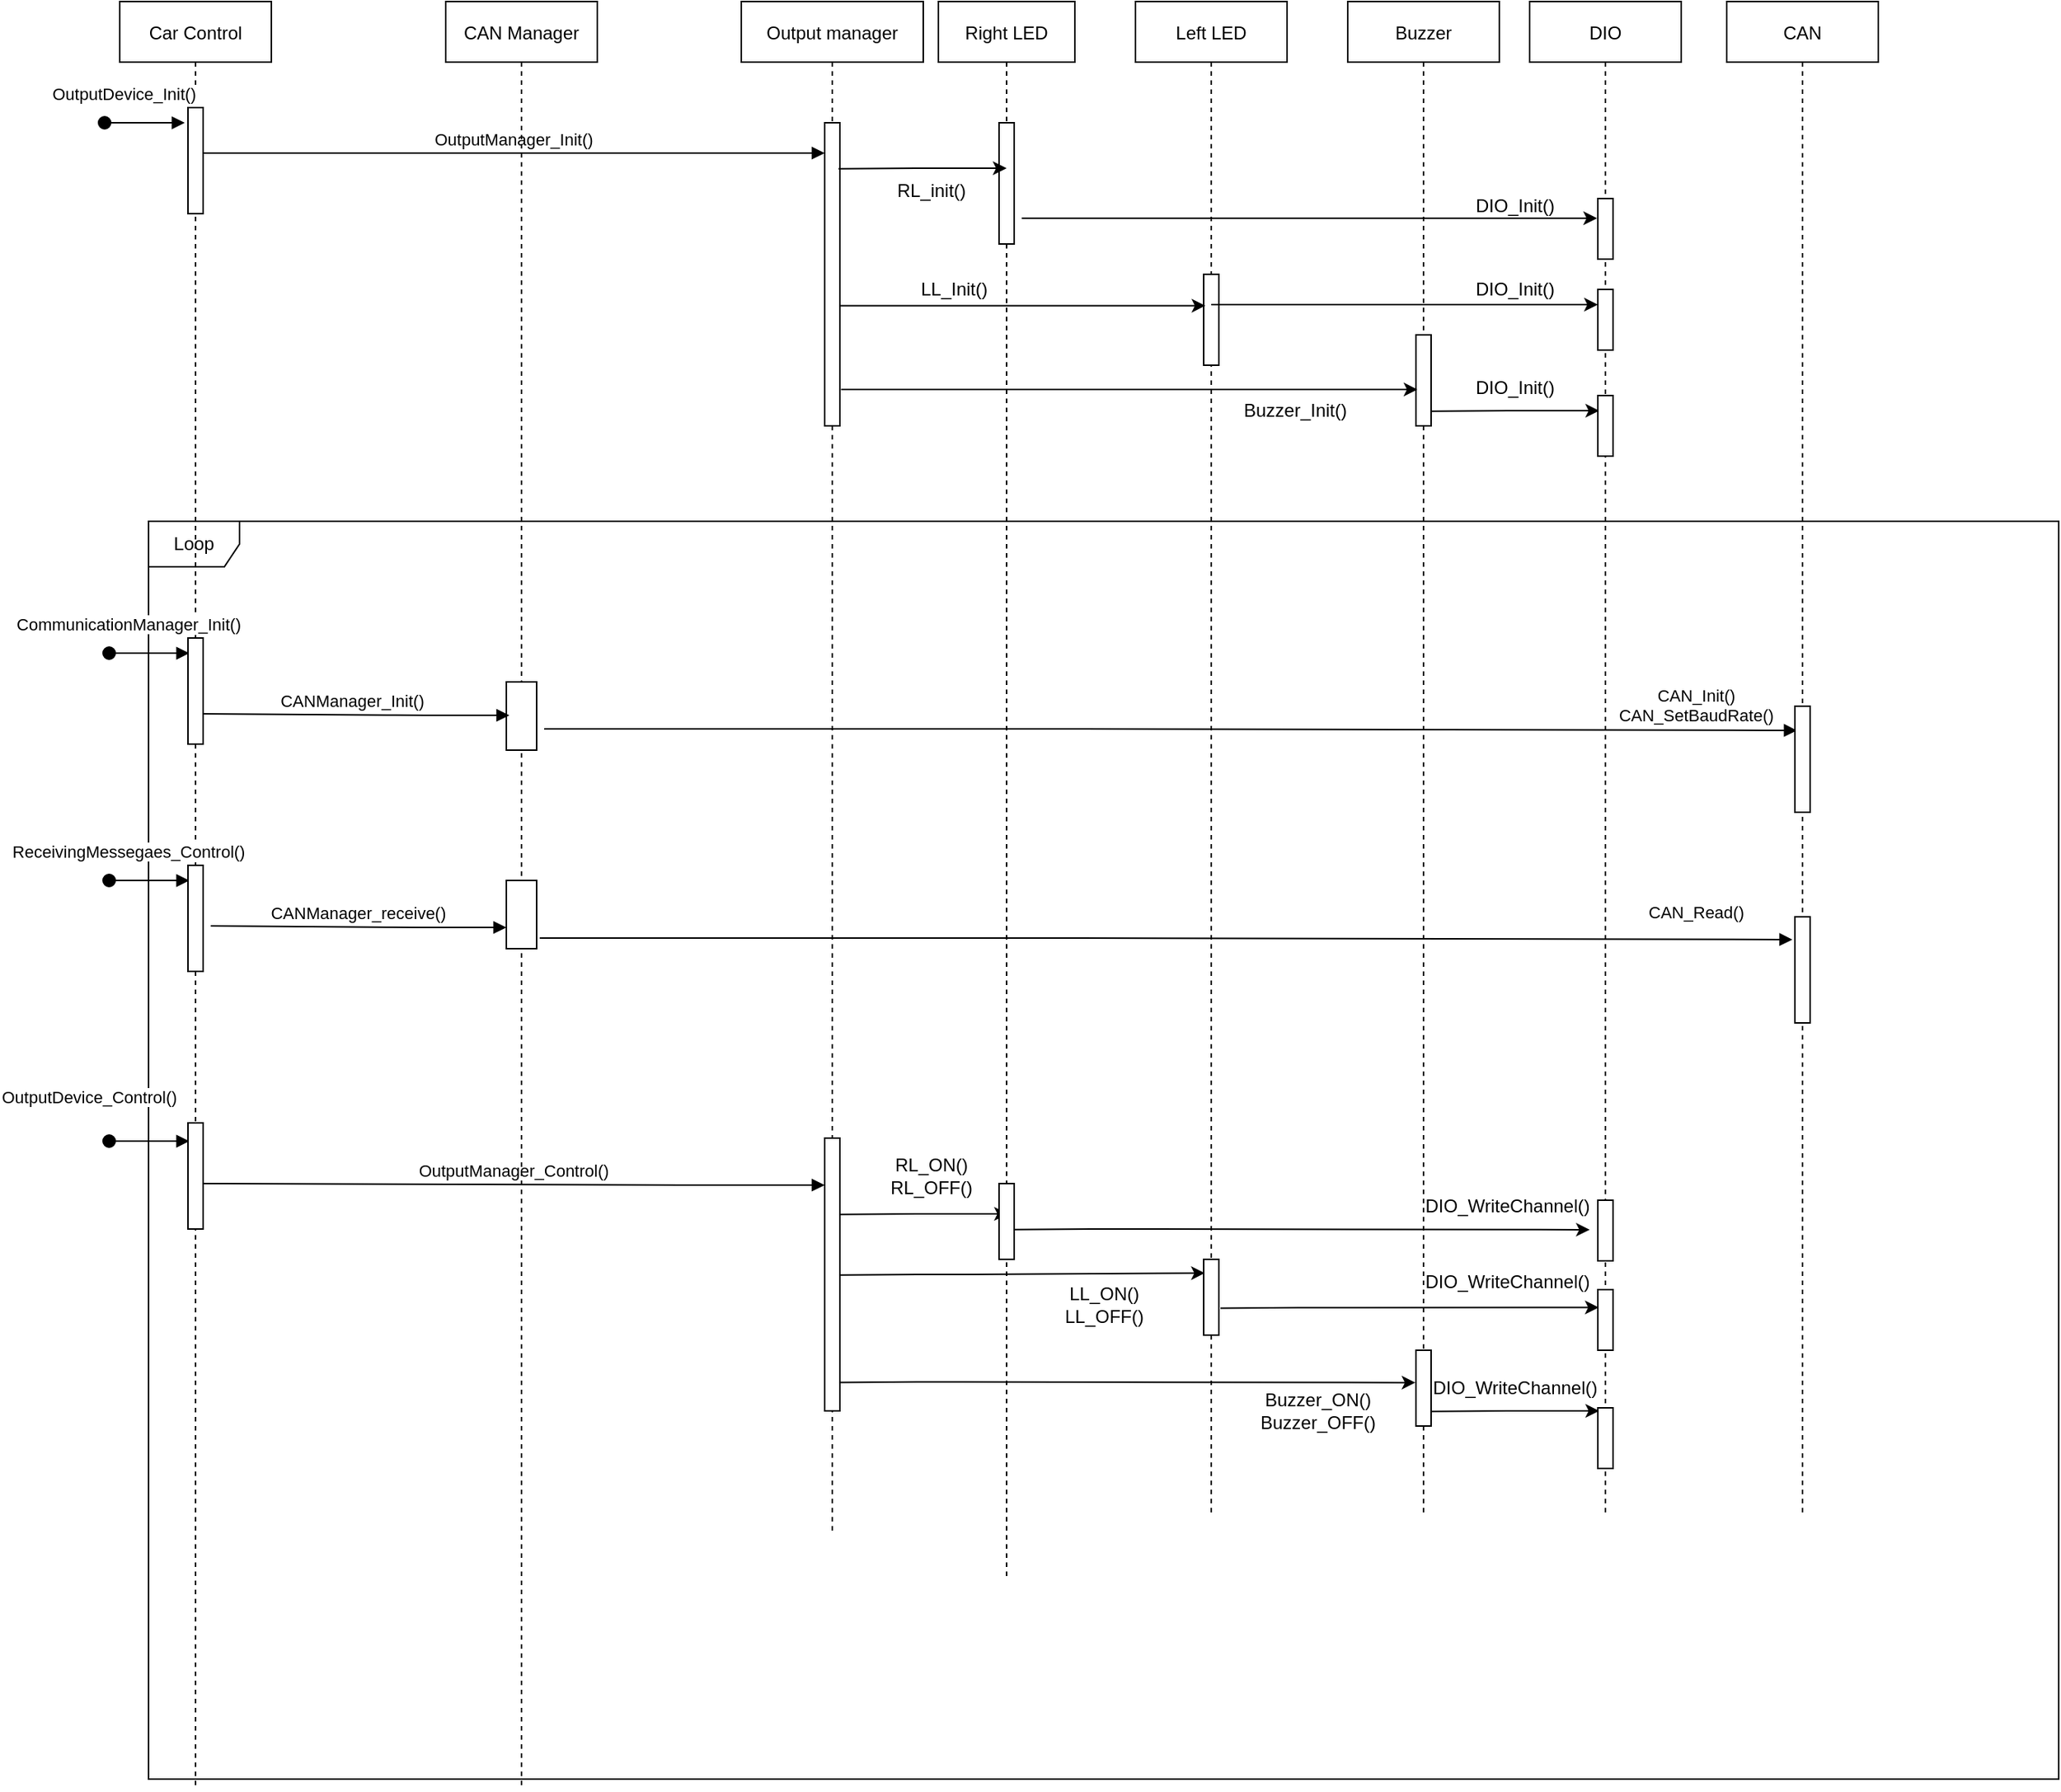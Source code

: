 <mxfile version="20.3.0" type="device"><diagram id="kgpKYQtTHZ0yAKxKKP6v" name="Page-1"><mxGraphModel dx="1736" dy="1106" grid="1" gridSize="10" guides="1" tooltips="1" connect="1" arrows="1" fold="1" page="1" pageScale="1" pageWidth="850" pageHeight="1100" math="0" shadow="0"><root><mxCell id="0"/><mxCell id="1" parent="0"/><mxCell id="5WjwMjqmcZI9eiK9a02o-40" value="Loop" style="shape=umlFrame;whiteSpace=wrap;html=1;" vertex="1" parent="1"><mxGeometry x="139" y="423" width="1260" height="830" as="geometry"/></mxCell><mxCell id="3nuBFxr9cyL0pnOWT2aG-1" value="Car Control" style="shape=umlLifeline;perimeter=lifelinePerimeter;container=1;collapsible=0;recursiveResize=0;rounded=0;shadow=0;strokeWidth=1;" parent="1" vertex="1"><mxGeometry x="120" y="80" width="100" height="1180" as="geometry"/></mxCell><mxCell id="3nuBFxr9cyL0pnOWT2aG-2" value="" style="points=[];perimeter=orthogonalPerimeter;rounded=0;shadow=0;strokeWidth=1;" parent="3nuBFxr9cyL0pnOWT2aG-1" vertex="1"><mxGeometry x="45" y="70" width="10" height="70" as="geometry"/></mxCell><mxCell id="5WjwMjqmcZI9eiK9a02o-41" value="CommunicationManager_Init()" style="verticalAlign=bottom;startArrow=oval;endArrow=block;startSize=8;shadow=0;strokeWidth=1;entryX=-0.214;entryY=0.143;entryDx=0;entryDy=0;entryPerimeter=0;" edge="1" parent="3nuBFxr9cyL0pnOWT2aG-1"><mxGeometry x="-0.5" y="10" relative="1" as="geometry"><mxPoint x="-7" y="430" as="sourcePoint"/><mxPoint x="45.86" y="430.01" as="targetPoint"/><mxPoint as="offset"/></mxGeometry></mxCell><mxCell id="5WjwMjqmcZI9eiK9a02o-109" value="ReceivingMessegaes_Control()" style="verticalAlign=bottom;startArrow=oval;endArrow=block;startSize=8;shadow=0;strokeWidth=1;entryX=-0.214;entryY=0.143;entryDx=0;entryDy=0;entryPerimeter=0;" edge="1" parent="3nuBFxr9cyL0pnOWT2aG-1"><mxGeometry x="-0.5" y="10" relative="1" as="geometry"><mxPoint x="-7" y="580.0" as="sourcePoint"/><mxPoint x="45.86" y="580.01" as="targetPoint"/><mxPoint as="offset"/></mxGeometry></mxCell><mxCell id="5WjwMjqmcZI9eiK9a02o-110" value="" style="points=[];perimeter=orthogonalPerimeter;rounded=0;shadow=0;strokeWidth=1;" vertex="1" parent="3nuBFxr9cyL0pnOWT2aG-1"><mxGeometry x="45" y="570" width="10" height="70" as="geometry"/></mxCell><mxCell id="5WjwMjqmcZI9eiK9a02o-111" value="OutputDevice_Control()" style="verticalAlign=bottom;startArrow=oval;endArrow=block;startSize=8;shadow=0;strokeWidth=1;entryX=-0.214;entryY=0.143;entryDx=0;entryDy=0;entryPerimeter=0;" edge="1" parent="3nuBFxr9cyL0pnOWT2aG-1"><mxGeometry x="-1" y="24" relative="1" as="geometry"><mxPoint x="-7" y="752.0" as="sourcePoint"/><mxPoint x="45.86" y="752.01" as="targetPoint"/><mxPoint x="-13" y="4" as="offset"/></mxGeometry></mxCell><mxCell id="5WjwMjqmcZI9eiK9a02o-112" value="" style="points=[];perimeter=orthogonalPerimeter;rounded=0;shadow=0;strokeWidth=1;" vertex="1" parent="3nuBFxr9cyL0pnOWT2aG-1"><mxGeometry x="45" y="740" width="10" height="70" as="geometry"/></mxCell><mxCell id="5WjwMjqmcZI9eiK9a02o-118" value="OutputManager_Control()" style="verticalAlign=bottom;endArrow=block;shadow=0;strokeWidth=1;exitX=1.5;exitY=0.571;exitDx=0;exitDy=0;exitPerimeter=0;" edge="1" parent="3nuBFxr9cyL0pnOWT2aG-1" target="5WjwMjqmcZI9eiK9a02o-45"><mxGeometry relative="1" as="geometry"><mxPoint x="55" y="780.0" as="sourcePoint"/><mxPoint x="250" y="781.03" as="targetPoint"/><Array as="points"><mxPoint x="380" y="781"/></Array></mxGeometry></mxCell><mxCell id="3nuBFxr9cyL0pnOWT2aG-8" value="OutputManager_Init()" style="verticalAlign=bottom;endArrow=block;shadow=0;strokeWidth=1;" parent="1" source="3nuBFxr9cyL0pnOWT2aG-2" target="5WjwMjqmcZI9eiK9a02o-5" edge="1"><mxGeometry relative="1" as="geometry"><mxPoint x="275" y="160" as="sourcePoint"/><Array as="points"><mxPoint x="520" y="180"/></Array></mxGeometry></mxCell><mxCell id="5WjwMjqmcZI9eiK9a02o-2" value="CAN Manager" style="shape=umlLifeline;perimeter=lifelinePerimeter;container=1;collapsible=0;recursiveResize=0;rounded=0;shadow=0;strokeWidth=1;" vertex="1" parent="1"><mxGeometry x="335" y="80" width="100" height="1180" as="geometry"/></mxCell><mxCell id="5WjwMjqmcZI9eiK9a02o-3" value="" style="points=[];perimeter=orthogonalPerimeter;rounded=0;shadow=0;strokeWidth=1;direction=south;" vertex="1" parent="5WjwMjqmcZI9eiK9a02o-2"><mxGeometry x="40" y="449" width="20" height="45" as="geometry"/></mxCell><mxCell id="5WjwMjqmcZI9eiK9a02o-58" value="CANManager_Init()" style="verticalAlign=bottom;endArrow=block;shadow=0;strokeWidth=1;" edge="1" parent="5WjwMjqmcZI9eiK9a02o-2"><mxGeometry relative="1" as="geometry"><mxPoint x="-165" y="470" as="sourcePoint"/><mxPoint x="42" y="471" as="targetPoint"/><Array as="points"><mxPoint x="-23" y="471"/></Array></mxGeometry></mxCell><mxCell id="5WjwMjqmcZI9eiK9a02o-114" value="" style="points=[];perimeter=orthogonalPerimeter;rounded=0;shadow=0;strokeWidth=1;direction=south;" vertex="1" parent="5WjwMjqmcZI9eiK9a02o-2"><mxGeometry x="40" y="580" width="20" height="45" as="geometry"/></mxCell><mxCell id="5WjwMjqmcZI9eiK9a02o-115" value="CANManager_receive()" style="verticalAlign=bottom;endArrow=block;shadow=0;strokeWidth=1;exitX=1.5;exitY=0.571;exitDx=0;exitDy=0;exitPerimeter=0;" edge="1" parent="5WjwMjqmcZI9eiK9a02o-2" source="5WjwMjqmcZI9eiK9a02o-110"><mxGeometry relative="1" as="geometry"><mxPoint x="-155" y="610" as="sourcePoint"/><mxPoint x="40" y="611" as="targetPoint"/><Array as="points"><mxPoint x="-25" y="611"/></Array></mxGeometry></mxCell><mxCell id="5WjwMjqmcZI9eiK9a02o-4" value="Output manager" style="shape=umlLifeline;perimeter=lifelinePerimeter;container=1;collapsible=0;recursiveResize=0;rounded=0;shadow=0;strokeWidth=1;" vertex="1" parent="1"><mxGeometry x="530" y="80" width="120" height="1010" as="geometry"/></mxCell><mxCell id="5WjwMjqmcZI9eiK9a02o-5" value="" style="points=[];perimeter=orthogonalPerimeter;rounded=0;shadow=0;strokeWidth=1;" vertex="1" parent="5WjwMjqmcZI9eiK9a02o-4"><mxGeometry x="55" y="80" width="10" height="200" as="geometry"/></mxCell><mxCell id="5WjwMjqmcZI9eiK9a02o-127" value="" style="endArrow=classic;html=1;rounded=0;exitX=0.076;exitY=1.011;exitDx=0;exitDy=0;exitPerimeter=0;" edge="1" parent="5WjwMjqmcZI9eiK9a02o-4"><mxGeometry width="50" height="50" relative="1" as="geometry"><mxPoint x="65" y="800.33" as="sourcePoint"/><mxPoint x="175.88" y="800" as="targetPoint"/><Array as="points"><mxPoint x="115.88" y="800"/><mxPoint x="145.88" y="800"/></Array></mxGeometry></mxCell><mxCell id="5WjwMjqmcZI9eiK9a02o-129" value="" style="endArrow=classic;html=1;rounded=0;exitX=0.076;exitY=1.011;exitDx=0;exitDy=0;exitPerimeter=0;entryX=0.078;entryY=0.182;entryDx=0;entryDy=0;entryPerimeter=0;" edge="1" parent="5WjwMjqmcZI9eiK9a02o-4" target="5WjwMjqmcZI9eiK9a02o-48"><mxGeometry width="50" height="50" relative="1" as="geometry"><mxPoint x="65" y="840.33" as="sourcePoint"/><mxPoint x="175.88" y="840" as="targetPoint"/><Array as="points"><mxPoint x="115.88" y="840"/><mxPoint x="145.88" y="840"/></Array></mxGeometry></mxCell><mxCell id="5WjwMjqmcZI9eiK9a02o-6" value="Right LED" style="shape=umlLifeline;perimeter=lifelinePerimeter;container=1;collapsible=0;recursiveResize=0;rounded=0;shadow=0;strokeWidth=1;" vertex="1" parent="1"><mxGeometry x="660" y="80" width="90" height="1040" as="geometry"/></mxCell><mxCell id="5WjwMjqmcZI9eiK9a02o-7" value="" style="points=[];perimeter=orthogonalPerimeter;rounded=0;shadow=0;strokeWidth=1;" vertex="1" parent="5WjwMjqmcZI9eiK9a02o-6"><mxGeometry x="40" y="80" width="10" height="80" as="geometry"/></mxCell><mxCell id="5WjwMjqmcZI9eiK9a02o-45" value="" style="points=[];perimeter=orthogonalPerimeter;rounded=0;shadow=0;strokeWidth=1;" vertex="1" parent="5WjwMjqmcZI9eiK9a02o-6"><mxGeometry x="-75" y="750" width="10" height="180" as="geometry"/></mxCell><mxCell id="5WjwMjqmcZI9eiK9a02o-119" value="" style="points=[];perimeter=orthogonalPerimeter;rounded=0;shadow=0;strokeWidth=1;" vertex="1" parent="5WjwMjqmcZI9eiK9a02o-6"><mxGeometry x="40" y="780" width="10" height="50" as="geometry"/></mxCell><mxCell id="5WjwMjqmcZI9eiK9a02o-125" value="CAN_Init()&#10;CAN_SetBaudRate()" style="verticalAlign=bottom;endArrow=block;shadow=0;strokeWidth=1;entryX=0.463;entryY=0.481;entryDx=0;entryDy=0;entryPerimeter=0;" edge="1" parent="5WjwMjqmcZI9eiK9a02o-6" target="5WjwMjqmcZI9eiK9a02o-16"><mxGeometry x="0.84" y="1" relative="1" as="geometry"><mxPoint x="-260" y="480" as="sourcePoint"/><mxPoint x="150.0" y="480" as="targetPoint"/><Array as="points"><mxPoint x="85" y="480"/></Array><mxPoint as="offset"/></mxGeometry></mxCell><mxCell id="5WjwMjqmcZI9eiK9a02o-10" value="Left LED" style="shape=umlLifeline;perimeter=lifelinePerimeter;container=1;collapsible=0;recursiveResize=0;rounded=0;shadow=0;strokeWidth=1;" vertex="1" parent="1"><mxGeometry x="790" y="80" width="100" height="1000" as="geometry"/></mxCell><mxCell id="5WjwMjqmcZI9eiK9a02o-11" value="" style="points=[];perimeter=orthogonalPerimeter;rounded=0;shadow=0;strokeWidth=1;" vertex="1" parent="5WjwMjqmcZI9eiK9a02o-10"><mxGeometry x="45" y="180" width="10" height="60" as="geometry"/></mxCell><mxCell id="5WjwMjqmcZI9eiK9a02o-48" value="" style="points=[];perimeter=orthogonalPerimeter;rounded=0;shadow=0;strokeWidth=1;" vertex="1" parent="5WjwMjqmcZI9eiK9a02o-10"><mxGeometry x="45" y="830" width="10" height="50" as="geometry"/></mxCell><mxCell id="5WjwMjqmcZI9eiK9a02o-131" value="" style="endArrow=classic;html=1;rounded=0;exitX=0.076;exitY=1.011;exitDx=0;exitDy=0;exitPerimeter=0;entryX=-0.033;entryY=0.427;entryDx=0;entryDy=0;entryPerimeter=0;" edge="1" parent="5WjwMjqmcZI9eiK9a02o-10"><mxGeometry width="50" height="50" relative="1" as="geometry"><mxPoint x="-80" y="810.33" as="sourcePoint"/><mxPoint x="299.67" y="810.45" as="targetPoint"/><Array as="points"><mxPoint x="-29.12" y="810"/><mxPoint x="0.88" y="810"/></Array></mxGeometry></mxCell><mxCell id="5WjwMjqmcZI9eiK9a02o-12" value="Buzzer" style="shape=umlLifeline;perimeter=lifelinePerimeter;container=1;collapsible=0;recursiveResize=0;rounded=0;shadow=0;strokeWidth=1;" vertex="1" parent="1"><mxGeometry x="930" y="80" width="100" height="1000" as="geometry"/></mxCell><mxCell id="5WjwMjqmcZI9eiK9a02o-13" value="" style="points=[];perimeter=orthogonalPerimeter;rounded=0;shadow=0;strokeWidth=1;" vertex="1" parent="5WjwMjqmcZI9eiK9a02o-12"><mxGeometry x="45" y="220" width="10" height="60" as="geometry"/></mxCell><mxCell id="5WjwMjqmcZI9eiK9a02o-107" value="" style="endArrow=classic;html=1;rounded=0;exitX=0.076;exitY=1.011;exitDx=0;exitDy=0;exitPerimeter=0;" edge="1" parent="5WjwMjqmcZI9eiK9a02o-12"><mxGeometry width="50" height="50" relative="1" as="geometry"><mxPoint x="55.0" y="270.33" as="sourcePoint"/><mxPoint x="165.88" y="270" as="targetPoint"/><Array as="points"><mxPoint x="105.88" y="270"/><mxPoint x="135.88" y="270"/></Array></mxGeometry></mxCell><mxCell id="5WjwMjqmcZI9eiK9a02o-120" value="" style="points=[];perimeter=orthogonalPerimeter;rounded=0;shadow=0;strokeWidth=1;" vertex="1" parent="5WjwMjqmcZI9eiK9a02o-12"><mxGeometry x="45" y="890" width="10" height="50" as="geometry"/></mxCell><mxCell id="5WjwMjqmcZI9eiK9a02o-132" value="" style="endArrow=classic;html=1;rounded=0;exitX=0.076;exitY=1.011;exitDx=0;exitDy=0;exitPerimeter=0;entryX=0.057;entryY=0.294;entryDx=0;entryDy=0;entryPerimeter=0;" edge="1" parent="5WjwMjqmcZI9eiK9a02o-12" target="5WjwMjqmcZI9eiK9a02o-122"><mxGeometry width="50" height="50" relative="1" as="geometry"><mxPoint x="-84" y="862.23" as="sourcePoint"/><mxPoint x="156.78" y="861.0" as="targetPoint"/><Array as="points"><mxPoint x="-33.12" y="861.9"/><mxPoint x="-3.12" y="861.9"/></Array></mxGeometry></mxCell><mxCell id="5WjwMjqmcZI9eiK9a02o-133" value="" style="endArrow=classic;html=1;rounded=0;exitX=0.076;exitY=1.011;exitDx=0;exitDy=0;exitPerimeter=0;" edge="1" parent="5WjwMjqmcZI9eiK9a02o-12"><mxGeometry width="50" height="50" relative="1" as="geometry"><mxPoint x="55" y="930.33" as="sourcePoint"/><mxPoint x="165.88" y="930" as="targetPoint"/><Array as="points"><mxPoint x="105.88" y="930"/><mxPoint x="135.88" y="930"/></Array></mxGeometry></mxCell><mxCell id="5WjwMjqmcZI9eiK9a02o-14" value="DIO" style="shape=umlLifeline;perimeter=lifelinePerimeter;container=1;collapsible=0;recursiveResize=0;rounded=0;shadow=0;strokeWidth=1;" vertex="1" parent="1"><mxGeometry x="1050" y="80" width="100" height="1000" as="geometry"/></mxCell><mxCell id="5WjwMjqmcZI9eiK9a02o-15" value="" style="points=[];perimeter=orthogonalPerimeter;rounded=0;shadow=0;strokeWidth=1;" vertex="1" parent="5WjwMjqmcZI9eiK9a02o-14"><mxGeometry x="45" y="130" width="10" height="40" as="geometry"/></mxCell><mxCell id="5WjwMjqmcZI9eiK9a02o-32" value="" style="points=[];perimeter=orthogonalPerimeter;rounded=0;shadow=0;strokeWidth=1;" vertex="1" parent="5WjwMjqmcZI9eiK9a02o-14"><mxGeometry x="45" y="190" width="10" height="40" as="geometry"/></mxCell><mxCell id="5WjwMjqmcZI9eiK9a02o-105" value="" style="points=[];perimeter=orthogonalPerimeter;rounded=0;shadow=0;strokeWidth=1;" vertex="1" parent="5WjwMjqmcZI9eiK9a02o-14"><mxGeometry x="45" y="260" width="10" height="40" as="geometry"/></mxCell><mxCell id="5WjwMjqmcZI9eiK9a02o-121" value="" style="points=[];perimeter=orthogonalPerimeter;rounded=0;shadow=0;strokeWidth=1;" vertex="1" parent="5WjwMjqmcZI9eiK9a02o-14"><mxGeometry x="45" y="791" width="10" height="40" as="geometry"/></mxCell><mxCell id="5WjwMjqmcZI9eiK9a02o-122" value="" style="points=[];perimeter=orthogonalPerimeter;rounded=0;shadow=0;strokeWidth=1;" vertex="1" parent="5WjwMjqmcZI9eiK9a02o-14"><mxGeometry x="45" y="850" width="10" height="40" as="geometry"/></mxCell><mxCell id="5WjwMjqmcZI9eiK9a02o-123" value="" style="points=[];perimeter=orthogonalPerimeter;rounded=0;shadow=0;strokeWidth=1;" vertex="1" parent="5WjwMjqmcZI9eiK9a02o-14"><mxGeometry x="45" y="928" width="10" height="40" as="geometry"/></mxCell><mxCell id="5WjwMjqmcZI9eiK9a02o-16" value="CAN" style="shape=umlLifeline;perimeter=lifelinePerimeter;container=1;collapsible=0;recursiveResize=0;rounded=0;shadow=0;strokeWidth=1;" vertex="1" parent="1"><mxGeometry x="1180" y="80" width="100" height="1000" as="geometry"/></mxCell><mxCell id="5WjwMjqmcZI9eiK9a02o-52" value="" style="points=[];perimeter=orthogonalPerimeter;rounded=0;shadow=0;strokeWidth=1;" vertex="1" parent="5WjwMjqmcZI9eiK9a02o-16"><mxGeometry x="45" y="465" width="10" height="70" as="geometry"/></mxCell><mxCell id="5WjwMjqmcZI9eiK9a02o-124" value="" style="points=[];perimeter=orthogonalPerimeter;rounded=0;shadow=0;strokeWidth=1;" vertex="1" parent="5WjwMjqmcZI9eiK9a02o-16"><mxGeometry x="45" y="604" width="10" height="70" as="geometry"/></mxCell><mxCell id="3nuBFxr9cyL0pnOWT2aG-3" value="OutputDevice_Init()" style="verticalAlign=bottom;startArrow=oval;endArrow=block;startSize=8;shadow=0;strokeWidth=1;entryX=-0.214;entryY=0.143;entryDx=0;entryDy=0;entryPerimeter=0;" parent="1" target="3nuBFxr9cyL0pnOWT2aG-2" edge="1"><mxGeometry x="-0.5" y="10" relative="1" as="geometry"><mxPoint x="110" y="160" as="sourcePoint"/><mxPoint x="165" y="170" as="targetPoint"/><mxPoint as="offset"/></mxGeometry></mxCell><mxCell id="5WjwMjqmcZI9eiK9a02o-24" value="" style="endArrow=classic;html=1;rounded=0;exitX=0.076;exitY=1.011;exitDx=0;exitDy=0;exitPerimeter=0;" edge="1" parent="1"><mxGeometry width="50" height="50" relative="1" as="geometry"><mxPoint x="594.12" y="190.33" as="sourcePoint"/><mxPoint x="705" y="190" as="targetPoint"/><Array as="points"><mxPoint x="645" y="190"/><mxPoint x="675" y="190"/></Array></mxGeometry></mxCell><mxCell id="5WjwMjqmcZI9eiK9a02o-26" value="" style="endArrow=classic;html=1;rounded=0;" edge="1" parent="1"><mxGeometry width="50" height="50" relative="1" as="geometry"><mxPoint x="715" y="223" as="sourcePoint"/><mxPoint x="1094.5" y="223" as="targetPoint"/></mxGeometry></mxCell><mxCell id="5WjwMjqmcZI9eiK9a02o-27" value="DIO_Init()" style="text;html=1;align=center;verticalAlign=middle;resizable=0;points=[];autosize=1;strokeColor=none;fillColor=none;" vertex="1" parent="1"><mxGeometry x="1000" y="200" width="80" height="30" as="geometry"/></mxCell><mxCell id="5WjwMjqmcZI9eiK9a02o-28" value="" style="endArrow=classic;html=1;rounded=0;entryX=0.214;entryY=0.762;entryDx=0;entryDy=0;entryPerimeter=0;" edge="1" parent="1" source="5WjwMjqmcZI9eiK9a02o-5"><mxGeometry width="50" height="50" relative="1" as="geometry"><mxPoint x="600" y="281" as="sourcePoint"/><mxPoint x="836.14" y="280.72" as="targetPoint"/></mxGeometry></mxCell><mxCell id="5WjwMjqmcZI9eiK9a02o-29" value="LL_Init()" style="text;html=1;align=center;verticalAlign=middle;resizable=0;points=[];autosize=1;strokeColor=none;fillColor=none;" vertex="1" parent="1"><mxGeometry x="635" y="255" width="70" height="30" as="geometry"/></mxCell><mxCell id="5WjwMjqmcZI9eiK9a02o-30" value="" style="endArrow=classic;html=1;rounded=0;" edge="1" parent="1"><mxGeometry width="50" height="50" relative="1" as="geometry"><mxPoint x="595.81" y="336" as="sourcePoint"/><mxPoint x="976" y="336" as="targetPoint"/><Array as="points"><mxPoint x="876" y="336"/></Array></mxGeometry></mxCell><mxCell id="5WjwMjqmcZI9eiK9a02o-31" value="Buzzer_Init()" style="text;html=1;align=center;verticalAlign=middle;resizable=0;points=[];autosize=1;strokeColor=none;fillColor=none;" vertex="1" parent="1"><mxGeometry x="850" y="335" width="90" height="30" as="geometry"/></mxCell><mxCell id="5WjwMjqmcZI9eiK9a02o-33" value="" style="endArrow=classic;html=1;rounded=0;exitX=0.5;exitY=0.333;exitDx=0;exitDy=0;exitPerimeter=0;" edge="1" parent="1" source="5WjwMjqmcZI9eiK9a02o-11"><mxGeometry width="50" height="50" relative="1" as="geometry"><mxPoint x="850" y="280" as="sourcePoint"/><mxPoint x="1095" y="280" as="targetPoint"/><Array as="points"><mxPoint x="1050" y="280"/></Array></mxGeometry></mxCell><mxCell id="5WjwMjqmcZI9eiK9a02o-34" value="DIO_Init()" style="text;html=1;align=center;verticalAlign=middle;resizable=0;points=[];autosize=1;strokeColor=none;fillColor=none;" vertex="1" parent="1"><mxGeometry x="1000" y="255" width="80" height="30" as="geometry"/></mxCell><mxCell id="5WjwMjqmcZI9eiK9a02o-42" value="" style="points=[];perimeter=orthogonalPerimeter;rounded=0;shadow=0;strokeWidth=1;" vertex="1" parent="1"><mxGeometry x="165" y="500" width="10" height="70" as="geometry"/></mxCell><mxCell id="5WjwMjqmcZI9eiK9a02o-67" value="RL_init()" style="text;html=1;align=center;verticalAlign=middle;resizable=0;points=[];autosize=1;strokeColor=none;fillColor=none;" vertex="1" parent="1"><mxGeometry x="620" y="190" width="70" height="30" as="geometry"/></mxCell><mxCell id="5WjwMjqmcZI9eiK9a02o-108" value="DIO_Init()" style="text;html=1;align=center;verticalAlign=middle;resizable=0;points=[];autosize=1;strokeColor=none;fillColor=none;" vertex="1" parent="1"><mxGeometry x="1000" y="320" width="80" height="30" as="geometry"/></mxCell><mxCell id="5WjwMjqmcZI9eiK9a02o-126" value="CAN_Read()" style="verticalAlign=bottom;endArrow=block;shadow=0;strokeWidth=1;entryX=0.463;entryY=0.481;entryDx=0;entryDy=0;entryPerimeter=0;" edge="1" parent="1"><mxGeometry x="0.847" y="9" relative="1" as="geometry"><mxPoint x="397.0" y="698" as="sourcePoint"/><mxPoint x="1223.3" y="699" as="targetPoint"/><Array as="points"><mxPoint x="742" y="698"/></Array><mxPoint as="offset"/></mxGeometry></mxCell><mxCell id="5WjwMjqmcZI9eiK9a02o-130" value="" style="endArrow=classic;html=1;rounded=0;exitX=0.076;exitY=1.011;exitDx=0;exitDy=0;exitPerimeter=0;entryX=-0.033;entryY=0.427;entryDx=0;entryDy=0;entryPerimeter=0;" edge="1" parent="1" target="5WjwMjqmcZI9eiK9a02o-120"><mxGeometry width="50" height="50" relative="1" as="geometry"><mxPoint x="595" y="991.23" as="sourcePoint"/><mxPoint x="835.78" y="990.0" as="targetPoint"/><Array as="points"><mxPoint x="645.88" y="990.9"/><mxPoint x="675.88" y="990.9"/></Array></mxGeometry></mxCell><mxCell id="5WjwMjqmcZI9eiK9a02o-134" value="RL_ON()&lt;br&gt;RL_OFF()" style="text;html=1;align=center;verticalAlign=middle;resizable=0;points=[];autosize=1;strokeColor=none;fillColor=none;" vertex="1" parent="1"><mxGeometry x="615" y="835" width="80" height="40" as="geometry"/></mxCell><mxCell id="5WjwMjqmcZI9eiK9a02o-135" value="LL_ON()&lt;br&gt;LL_OFF()" style="text;html=1;align=center;verticalAlign=middle;resizable=0;points=[];autosize=1;strokeColor=none;fillColor=none;" vertex="1" parent="1"><mxGeometry x="729" y="920" width="80" height="40" as="geometry"/></mxCell><mxCell id="5WjwMjqmcZI9eiK9a02o-136" value="Buzzer_ON()&lt;br&gt;Buzzer_OFF()" style="text;html=1;align=center;verticalAlign=middle;resizable=0;points=[];autosize=1;strokeColor=none;fillColor=none;" vertex="1" parent="1"><mxGeometry x="860" y="990" width="100" height="40" as="geometry"/></mxCell><mxCell id="5WjwMjqmcZI9eiK9a02o-137" value="DIO_WriteChannel()" style="text;html=1;align=center;verticalAlign=middle;resizable=0;points=[];autosize=1;strokeColor=none;fillColor=none;" vertex="1" parent="1"><mxGeometry x="970" y="860" width="130" height="30" as="geometry"/></mxCell><mxCell id="5WjwMjqmcZI9eiK9a02o-138" value="DIO_WriteChannel()" style="text;html=1;align=center;verticalAlign=middle;resizable=0;points=[];autosize=1;strokeColor=none;fillColor=none;" vertex="1" parent="1"><mxGeometry x="970" y="910" width="130" height="30" as="geometry"/></mxCell><mxCell id="5WjwMjqmcZI9eiK9a02o-139" value="DIO_WriteChannel()" style="text;html=1;align=center;verticalAlign=middle;resizable=0;points=[];autosize=1;strokeColor=none;fillColor=none;" vertex="1" parent="1"><mxGeometry x="975" y="980" width="130" height="30" as="geometry"/></mxCell></root></mxGraphModel></diagram></mxfile>